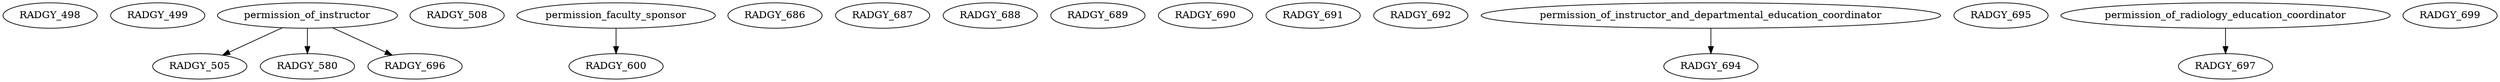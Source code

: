 digraph G {
    RADGY_498;
    RADGY_499;
    edge [color=black];
    permission_of_instructor -> RADGY_505;
    RADGY_508;
    edge [color=black];
    permission_of_instructor -> RADGY_580;
    edge [color=black];
    permission_faculty_sponsor -> RADGY_600;
    RADGY_686;
    RADGY_687;
    RADGY_688;
    RADGY_689;
    RADGY_690;
    RADGY_691;
    RADGY_692;
    edge [color=black];
    permission_of_instructor_and_departmental_education_coordinator -> RADGY_694;
    RADGY_695;
    edge [color=black];
    permission_of_instructor -> RADGY_696;
    edge [color=black];
    permission_of_radiology_education_coordinator -> RADGY_697;
    RADGY_699;
}
